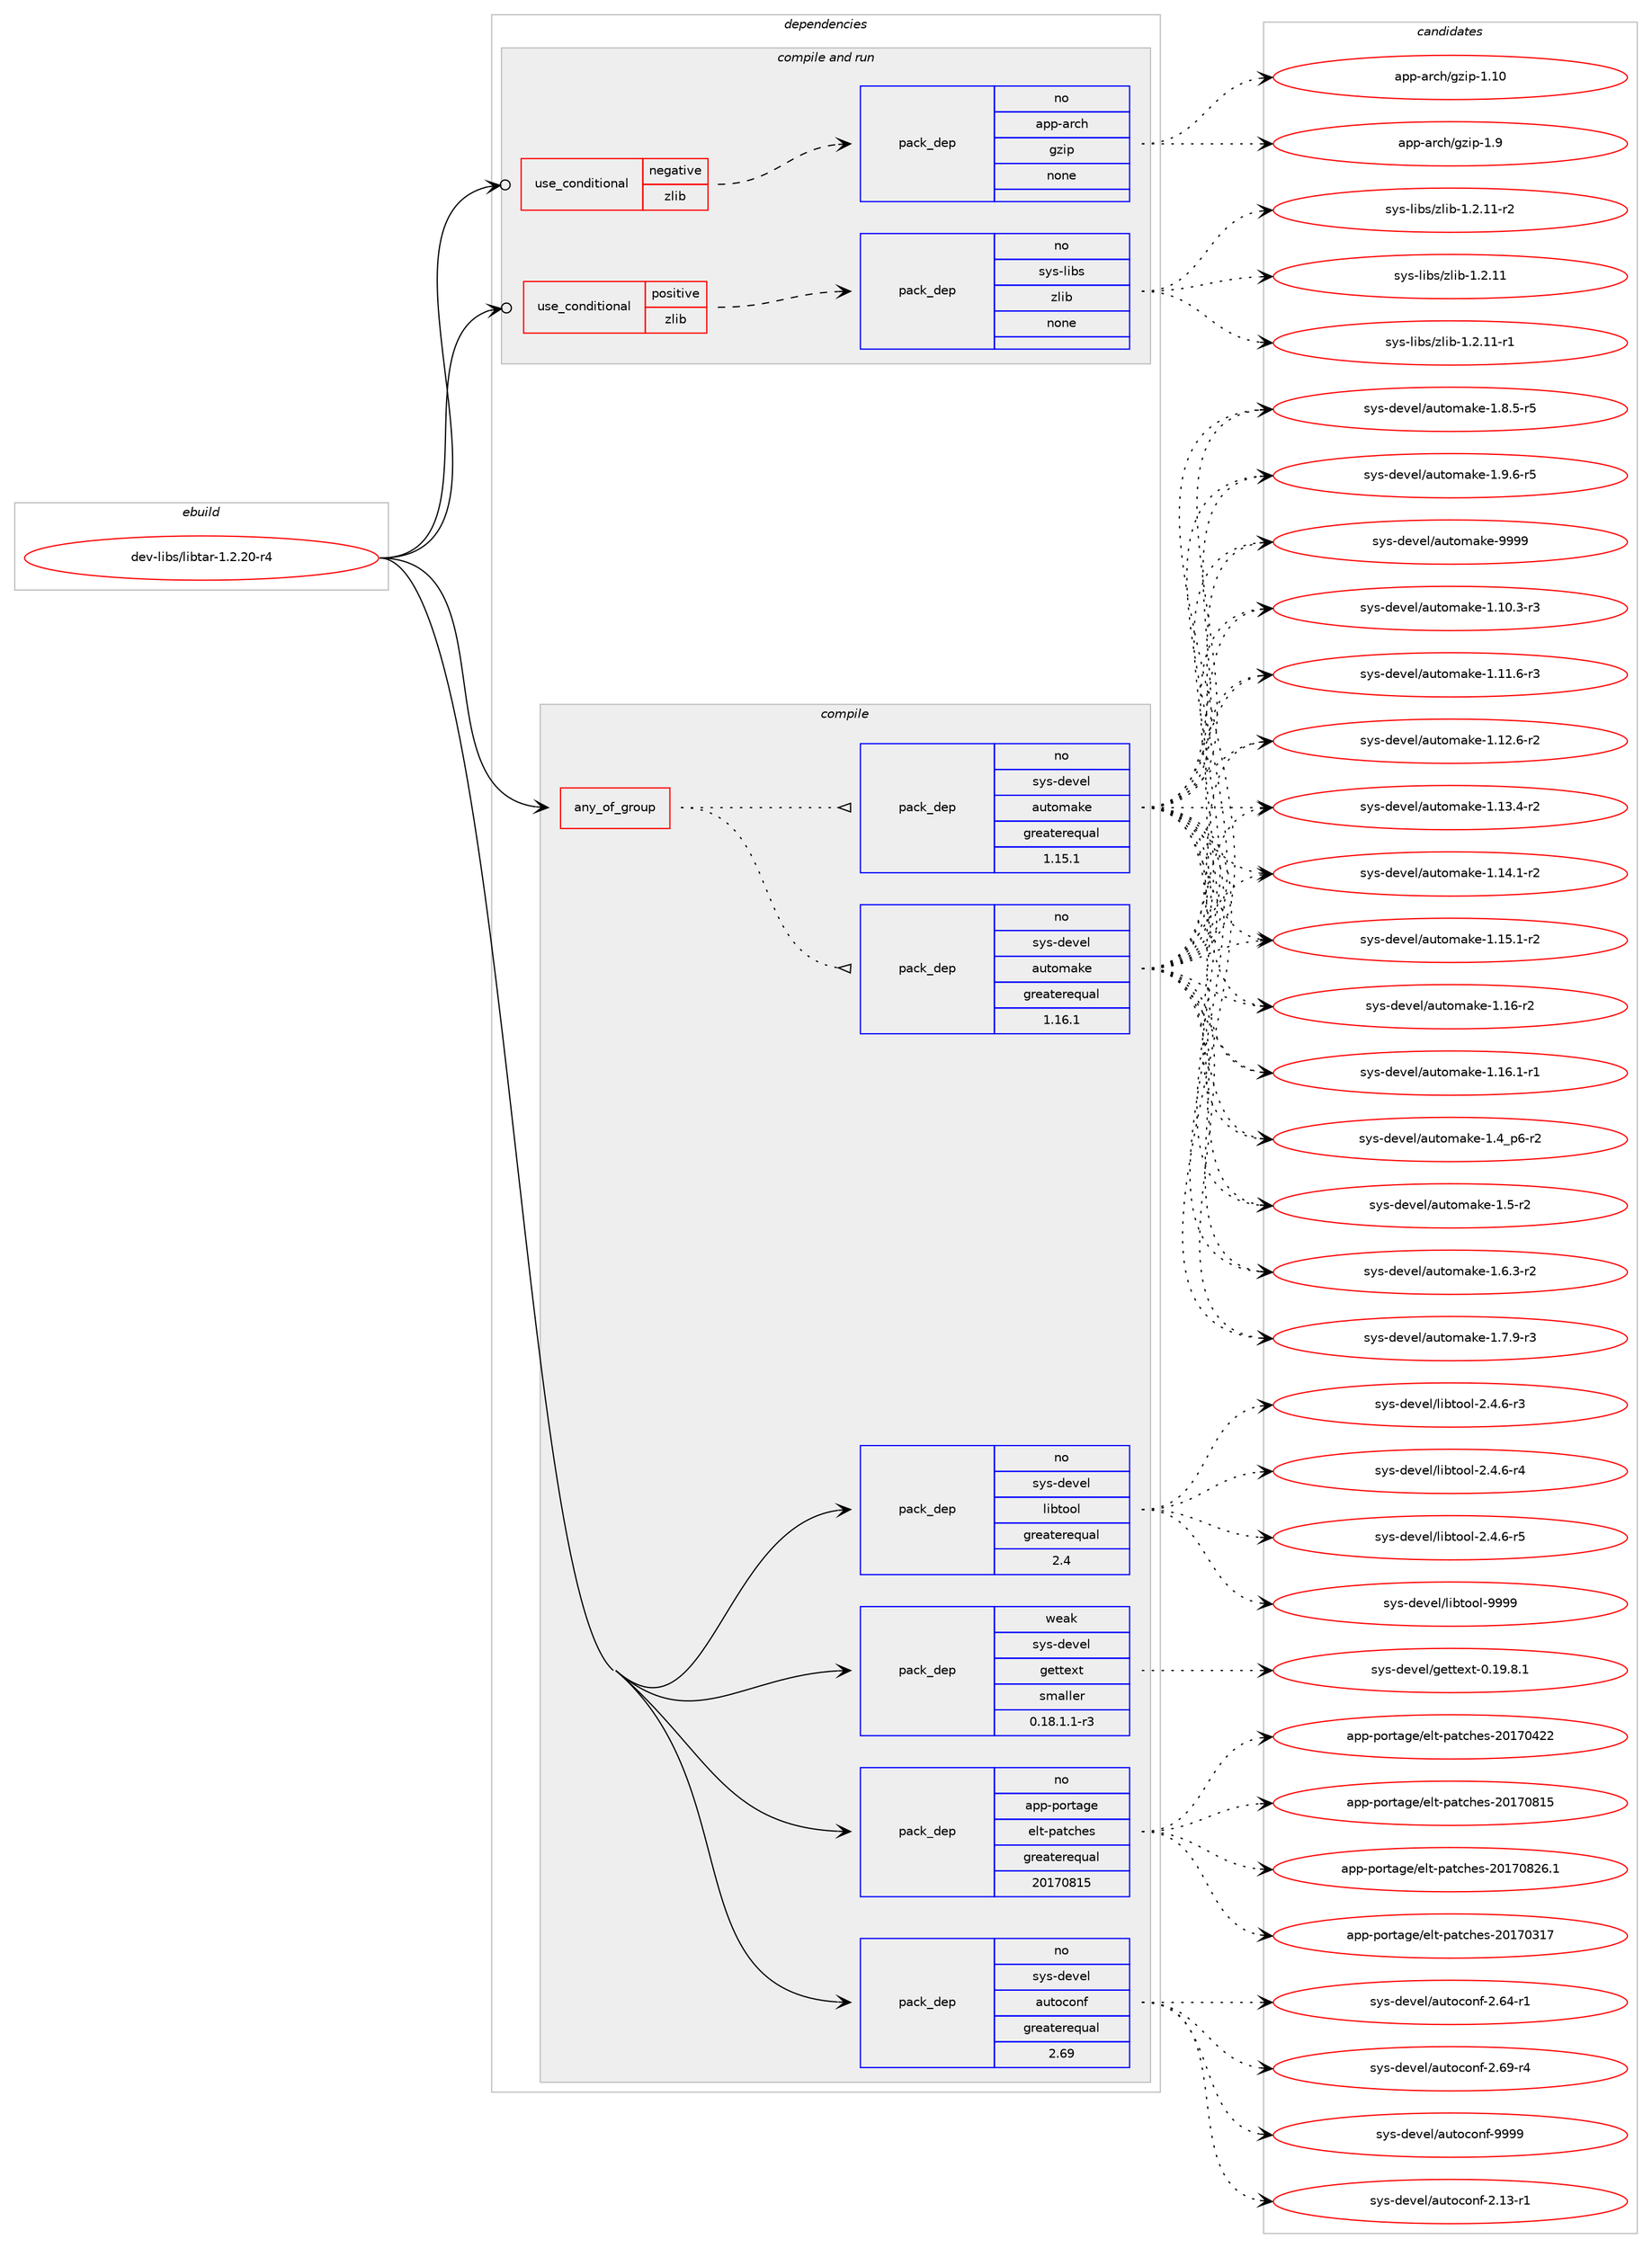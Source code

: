 digraph prolog {

# *************
# Graph options
# *************

newrank=true;
concentrate=true;
compound=true;
graph [rankdir=LR,fontname=Helvetica,fontsize=10,ranksep=1.5];#, ranksep=2.5, nodesep=0.2];
edge  [arrowhead=vee];
node  [fontname=Helvetica,fontsize=10];

# **********
# The ebuild
# **********

subgraph cluster_leftcol {
color=gray;
rank=same;
label=<<i>ebuild</i>>;
id [label="dev-libs/libtar-1.2.20-r4", color=red, width=4, href="../dev-libs/libtar-1.2.20-r4.svg"];
}

# ****************
# The dependencies
# ****************

subgraph cluster_midcol {
color=gray;
label=<<i>dependencies</i>>;
subgraph cluster_compile {
fillcolor="#eeeeee";
style=filled;
label=<<i>compile</i>>;
subgraph any22337 {
dependency1369952 [label=<<TABLE BORDER="0" CELLBORDER="1" CELLSPACING="0" CELLPADDING="4"><TR><TD CELLPADDING="10">any_of_group</TD></TR></TABLE>>, shape=none, color=red];subgraph pack980618 {
dependency1369953 [label=<<TABLE BORDER="0" CELLBORDER="1" CELLSPACING="0" CELLPADDING="4" WIDTH="220"><TR><TD ROWSPAN="6" CELLPADDING="30">pack_dep</TD></TR><TR><TD WIDTH="110">no</TD></TR><TR><TD>sys-devel</TD></TR><TR><TD>automake</TD></TR><TR><TD>greaterequal</TD></TR><TR><TD>1.16.1</TD></TR></TABLE>>, shape=none, color=blue];
}
dependency1369952:e -> dependency1369953:w [weight=20,style="dotted",arrowhead="oinv"];
subgraph pack980619 {
dependency1369954 [label=<<TABLE BORDER="0" CELLBORDER="1" CELLSPACING="0" CELLPADDING="4" WIDTH="220"><TR><TD ROWSPAN="6" CELLPADDING="30">pack_dep</TD></TR><TR><TD WIDTH="110">no</TD></TR><TR><TD>sys-devel</TD></TR><TR><TD>automake</TD></TR><TR><TD>greaterequal</TD></TR><TR><TD>1.15.1</TD></TR></TABLE>>, shape=none, color=blue];
}
dependency1369952:e -> dependency1369954:w [weight=20,style="dotted",arrowhead="oinv"];
}
id:e -> dependency1369952:w [weight=20,style="solid",arrowhead="vee"];
subgraph pack980620 {
dependency1369955 [label=<<TABLE BORDER="0" CELLBORDER="1" CELLSPACING="0" CELLPADDING="4" WIDTH="220"><TR><TD ROWSPAN="6" CELLPADDING="30">pack_dep</TD></TR><TR><TD WIDTH="110">no</TD></TR><TR><TD>app-portage</TD></TR><TR><TD>elt-patches</TD></TR><TR><TD>greaterequal</TD></TR><TR><TD>20170815</TD></TR></TABLE>>, shape=none, color=blue];
}
id:e -> dependency1369955:w [weight=20,style="solid",arrowhead="vee"];
subgraph pack980621 {
dependency1369956 [label=<<TABLE BORDER="0" CELLBORDER="1" CELLSPACING="0" CELLPADDING="4" WIDTH="220"><TR><TD ROWSPAN="6" CELLPADDING="30">pack_dep</TD></TR><TR><TD WIDTH="110">no</TD></TR><TR><TD>sys-devel</TD></TR><TR><TD>autoconf</TD></TR><TR><TD>greaterequal</TD></TR><TR><TD>2.69</TD></TR></TABLE>>, shape=none, color=blue];
}
id:e -> dependency1369956:w [weight=20,style="solid",arrowhead="vee"];
subgraph pack980622 {
dependency1369957 [label=<<TABLE BORDER="0" CELLBORDER="1" CELLSPACING="0" CELLPADDING="4" WIDTH="220"><TR><TD ROWSPAN="6" CELLPADDING="30">pack_dep</TD></TR><TR><TD WIDTH="110">no</TD></TR><TR><TD>sys-devel</TD></TR><TR><TD>libtool</TD></TR><TR><TD>greaterequal</TD></TR><TR><TD>2.4</TD></TR></TABLE>>, shape=none, color=blue];
}
id:e -> dependency1369957:w [weight=20,style="solid",arrowhead="vee"];
subgraph pack980623 {
dependency1369958 [label=<<TABLE BORDER="0" CELLBORDER="1" CELLSPACING="0" CELLPADDING="4" WIDTH="220"><TR><TD ROWSPAN="6" CELLPADDING="30">pack_dep</TD></TR><TR><TD WIDTH="110">weak</TD></TR><TR><TD>sys-devel</TD></TR><TR><TD>gettext</TD></TR><TR><TD>smaller</TD></TR><TR><TD>0.18.1.1-r3</TD></TR></TABLE>>, shape=none, color=blue];
}
id:e -> dependency1369958:w [weight=20,style="solid",arrowhead="vee"];
}
subgraph cluster_compileandrun {
fillcolor="#eeeeee";
style=filled;
label=<<i>compile and run</i>>;
subgraph cond366435 {
dependency1369959 [label=<<TABLE BORDER="0" CELLBORDER="1" CELLSPACING="0" CELLPADDING="4"><TR><TD ROWSPAN="3" CELLPADDING="10">use_conditional</TD></TR><TR><TD>negative</TD></TR><TR><TD>zlib</TD></TR></TABLE>>, shape=none, color=red];
subgraph pack980624 {
dependency1369960 [label=<<TABLE BORDER="0" CELLBORDER="1" CELLSPACING="0" CELLPADDING="4" WIDTH="220"><TR><TD ROWSPAN="6" CELLPADDING="30">pack_dep</TD></TR><TR><TD WIDTH="110">no</TD></TR><TR><TD>app-arch</TD></TR><TR><TD>gzip</TD></TR><TR><TD>none</TD></TR><TR><TD></TD></TR></TABLE>>, shape=none, color=blue];
}
dependency1369959:e -> dependency1369960:w [weight=20,style="dashed",arrowhead="vee"];
}
id:e -> dependency1369959:w [weight=20,style="solid",arrowhead="odotvee"];
subgraph cond366436 {
dependency1369961 [label=<<TABLE BORDER="0" CELLBORDER="1" CELLSPACING="0" CELLPADDING="4"><TR><TD ROWSPAN="3" CELLPADDING="10">use_conditional</TD></TR><TR><TD>positive</TD></TR><TR><TD>zlib</TD></TR></TABLE>>, shape=none, color=red];
subgraph pack980625 {
dependency1369962 [label=<<TABLE BORDER="0" CELLBORDER="1" CELLSPACING="0" CELLPADDING="4" WIDTH="220"><TR><TD ROWSPAN="6" CELLPADDING="30">pack_dep</TD></TR><TR><TD WIDTH="110">no</TD></TR><TR><TD>sys-libs</TD></TR><TR><TD>zlib</TD></TR><TR><TD>none</TD></TR><TR><TD></TD></TR></TABLE>>, shape=none, color=blue];
}
dependency1369961:e -> dependency1369962:w [weight=20,style="dashed",arrowhead="vee"];
}
id:e -> dependency1369961:w [weight=20,style="solid",arrowhead="odotvee"];
}
subgraph cluster_run {
fillcolor="#eeeeee";
style=filled;
label=<<i>run</i>>;
}
}

# **************
# The candidates
# **************

subgraph cluster_choices {
rank=same;
color=gray;
label=<<i>candidates</i>>;

subgraph choice980618 {
color=black;
nodesep=1;
choice11512111545100101118101108479711711611110997107101454946494846514511451 [label="sys-devel/automake-1.10.3-r3", color=red, width=4,href="../sys-devel/automake-1.10.3-r3.svg"];
choice11512111545100101118101108479711711611110997107101454946494946544511451 [label="sys-devel/automake-1.11.6-r3", color=red, width=4,href="../sys-devel/automake-1.11.6-r3.svg"];
choice11512111545100101118101108479711711611110997107101454946495046544511450 [label="sys-devel/automake-1.12.6-r2", color=red, width=4,href="../sys-devel/automake-1.12.6-r2.svg"];
choice11512111545100101118101108479711711611110997107101454946495146524511450 [label="sys-devel/automake-1.13.4-r2", color=red, width=4,href="../sys-devel/automake-1.13.4-r2.svg"];
choice11512111545100101118101108479711711611110997107101454946495246494511450 [label="sys-devel/automake-1.14.1-r2", color=red, width=4,href="../sys-devel/automake-1.14.1-r2.svg"];
choice11512111545100101118101108479711711611110997107101454946495346494511450 [label="sys-devel/automake-1.15.1-r2", color=red, width=4,href="../sys-devel/automake-1.15.1-r2.svg"];
choice1151211154510010111810110847971171161111099710710145494649544511450 [label="sys-devel/automake-1.16-r2", color=red, width=4,href="../sys-devel/automake-1.16-r2.svg"];
choice11512111545100101118101108479711711611110997107101454946495446494511449 [label="sys-devel/automake-1.16.1-r1", color=red, width=4,href="../sys-devel/automake-1.16.1-r1.svg"];
choice115121115451001011181011084797117116111109971071014549465295112544511450 [label="sys-devel/automake-1.4_p6-r2", color=red, width=4,href="../sys-devel/automake-1.4_p6-r2.svg"];
choice11512111545100101118101108479711711611110997107101454946534511450 [label="sys-devel/automake-1.5-r2", color=red, width=4,href="../sys-devel/automake-1.5-r2.svg"];
choice115121115451001011181011084797117116111109971071014549465446514511450 [label="sys-devel/automake-1.6.3-r2", color=red, width=4,href="../sys-devel/automake-1.6.3-r2.svg"];
choice115121115451001011181011084797117116111109971071014549465546574511451 [label="sys-devel/automake-1.7.9-r3", color=red, width=4,href="../sys-devel/automake-1.7.9-r3.svg"];
choice115121115451001011181011084797117116111109971071014549465646534511453 [label="sys-devel/automake-1.8.5-r5", color=red, width=4,href="../sys-devel/automake-1.8.5-r5.svg"];
choice115121115451001011181011084797117116111109971071014549465746544511453 [label="sys-devel/automake-1.9.6-r5", color=red, width=4,href="../sys-devel/automake-1.9.6-r5.svg"];
choice115121115451001011181011084797117116111109971071014557575757 [label="sys-devel/automake-9999", color=red, width=4,href="../sys-devel/automake-9999.svg"];
dependency1369953:e -> choice11512111545100101118101108479711711611110997107101454946494846514511451:w [style=dotted,weight="100"];
dependency1369953:e -> choice11512111545100101118101108479711711611110997107101454946494946544511451:w [style=dotted,weight="100"];
dependency1369953:e -> choice11512111545100101118101108479711711611110997107101454946495046544511450:w [style=dotted,weight="100"];
dependency1369953:e -> choice11512111545100101118101108479711711611110997107101454946495146524511450:w [style=dotted,weight="100"];
dependency1369953:e -> choice11512111545100101118101108479711711611110997107101454946495246494511450:w [style=dotted,weight="100"];
dependency1369953:e -> choice11512111545100101118101108479711711611110997107101454946495346494511450:w [style=dotted,weight="100"];
dependency1369953:e -> choice1151211154510010111810110847971171161111099710710145494649544511450:w [style=dotted,weight="100"];
dependency1369953:e -> choice11512111545100101118101108479711711611110997107101454946495446494511449:w [style=dotted,weight="100"];
dependency1369953:e -> choice115121115451001011181011084797117116111109971071014549465295112544511450:w [style=dotted,weight="100"];
dependency1369953:e -> choice11512111545100101118101108479711711611110997107101454946534511450:w [style=dotted,weight="100"];
dependency1369953:e -> choice115121115451001011181011084797117116111109971071014549465446514511450:w [style=dotted,weight="100"];
dependency1369953:e -> choice115121115451001011181011084797117116111109971071014549465546574511451:w [style=dotted,weight="100"];
dependency1369953:e -> choice115121115451001011181011084797117116111109971071014549465646534511453:w [style=dotted,weight="100"];
dependency1369953:e -> choice115121115451001011181011084797117116111109971071014549465746544511453:w [style=dotted,weight="100"];
dependency1369953:e -> choice115121115451001011181011084797117116111109971071014557575757:w [style=dotted,weight="100"];
}
subgraph choice980619 {
color=black;
nodesep=1;
choice11512111545100101118101108479711711611110997107101454946494846514511451 [label="sys-devel/automake-1.10.3-r3", color=red, width=4,href="../sys-devel/automake-1.10.3-r3.svg"];
choice11512111545100101118101108479711711611110997107101454946494946544511451 [label="sys-devel/automake-1.11.6-r3", color=red, width=4,href="../sys-devel/automake-1.11.6-r3.svg"];
choice11512111545100101118101108479711711611110997107101454946495046544511450 [label="sys-devel/automake-1.12.6-r2", color=red, width=4,href="../sys-devel/automake-1.12.6-r2.svg"];
choice11512111545100101118101108479711711611110997107101454946495146524511450 [label="sys-devel/automake-1.13.4-r2", color=red, width=4,href="../sys-devel/automake-1.13.4-r2.svg"];
choice11512111545100101118101108479711711611110997107101454946495246494511450 [label="sys-devel/automake-1.14.1-r2", color=red, width=4,href="../sys-devel/automake-1.14.1-r2.svg"];
choice11512111545100101118101108479711711611110997107101454946495346494511450 [label="sys-devel/automake-1.15.1-r2", color=red, width=4,href="../sys-devel/automake-1.15.1-r2.svg"];
choice1151211154510010111810110847971171161111099710710145494649544511450 [label="sys-devel/automake-1.16-r2", color=red, width=4,href="../sys-devel/automake-1.16-r2.svg"];
choice11512111545100101118101108479711711611110997107101454946495446494511449 [label="sys-devel/automake-1.16.1-r1", color=red, width=4,href="../sys-devel/automake-1.16.1-r1.svg"];
choice115121115451001011181011084797117116111109971071014549465295112544511450 [label="sys-devel/automake-1.4_p6-r2", color=red, width=4,href="../sys-devel/automake-1.4_p6-r2.svg"];
choice11512111545100101118101108479711711611110997107101454946534511450 [label="sys-devel/automake-1.5-r2", color=red, width=4,href="../sys-devel/automake-1.5-r2.svg"];
choice115121115451001011181011084797117116111109971071014549465446514511450 [label="sys-devel/automake-1.6.3-r2", color=red, width=4,href="../sys-devel/automake-1.6.3-r2.svg"];
choice115121115451001011181011084797117116111109971071014549465546574511451 [label="sys-devel/automake-1.7.9-r3", color=red, width=4,href="../sys-devel/automake-1.7.9-r3.svg"];
choice115121115451001011181011084797117116111109971071014549465646534511453 [label="sys-devel/automake-1.8.5-r5", color=red, width=4,href="../sys-devel/automake-1.8.5-r5.svg"];
choice115121115451001011181011084797117116111109971071014549465746544511453 [label="sys-devel/automake-1.9.6-r5", color=red, width=4,href="../sys-devel/automake-1.9.6-r5.svg"];
choice115121115451001011181011084797117116111109971071014557575757 [label="sys-devel/automake-9999", color=red, width=4,href="../sys-devel/automake-9999.svg"];
dependency1369954:e -> choice11512111545100101118101108479711711611110997107101454946494846514511451:w [style=dotted,weight="100"];
dependency1369954:e -> choice11512111545100101118101108479711711611110997107101454946494946544511451:w [style=dotted,weight="100"];
dependency1369954:e -> choice11512111545100101118101108479711711611110997107101454946495046544511450:w [style=dotted,weight="100"];
dependency1369954:e -> choice11512111545100101118101108479711711611110997107101454946495146524511450:w [style=dotted,weight="100"];
dependency1369954:e -> choice11512111545100101118101108479711711611110997107101454946495246494511450:w [style=dotted,weight="100"];
dependency1369954:e -> choice11512111545100101118101108479711711611110997107101454946495346494511450:w [style=dotted,weight="100"];
dependency1369954:e -> choice1151211154510010111810110847971171161111099710710145494649544511450:w [style=dotted,weight="100"];
dependency1369954:e -> choice11512111545100101118101108479711711611110997107101454946495446494511449:w [style=dotted,weight="100"];
dependency1369954:e -> choice115121115451001011181011084797117116111109971071014549465295112544511450:w [style=dotted,weight="100"];
dependency1369954:e -> choice11512111545100101118101108479711711611110997107101454946534511450:w [style=dotted,weight="100"];
dependency1369954:e -> choice115121115451001011181011084797117116111109971071014549465446514511450:w [style=dotted,weight="100"];
dependency1369954:e -> choice115121115451001011181011084797117116111109971071014549465546574511451:w [style=dotted,weight="100"];
dependency1369954:e -> choice115121115451001011181011084797117116111109971071014549465646534511453:w [style=dotted,weight="100"];
dependency1369954:e -> choice115121115451001011181011084797117116111109971071014549465746544511453:w [style=dotted,weight="100"];
dependency1369954:e -> choice115121115451001011181011084797117116111109971071014557575757:w [style=dotted,weight="100"];
}
subgraph choice980620 {
color=black;
nodesep=1;
choice97112112451121111141169710310147101108116451129711699104101115455048495548514955 [label="app-portage/elt-patches-20170317", color=red, width=4,href="../app-portage/elt-patches-20170317.svg"];
choice97112112451121111141169710310147101108116451129711699104101115455048495548525050 [label="app-portage/elt-patches-20170422", color=red, width=4,href="../app-portage/elt-patches-20170422.svg"];
choice97112112451121111141169710310147101108116451129711699104101115455048495548564953 [label="app-portage/elt-patches-20170815", color=red, width=4,href="../app-portage/elt-patches-20170815.svg"];
choice971121124511211111411697103101471011081164511297116991041011154550484955485650544649 [label="app-portage/elt-patches-20170826.1", color=red, width=4,href="../app-portage/elt-patches-20170826.1.svg"];
dependency1369955:e -> choice97112112451121111141169710310147101108116451129711699104101115455048495548514955:w [style=dotted,weight="100"];
dependency1369955:e -> choice97112112451121111141169710310147101108116451129711699104101115455048495548525050:w [style=dotted,weight="100"];
dependency1369955:e -> choice97112112451121111141169710310147101108116451129711699104101115455048495548564953:w [style=dotted,weight="100"];
dependency1369955:e -> choice971121124511211111411697103101471011081164511297116991041011154550484955485650544649:w [style=dotted,weight="100"];
}
subgraph choice980621 {
color=black;
nodesep=1;
choice1151211154510010111810110847971171161119911111010245504649514511449 [label="sys-devel/autoconf-2.13-r1", color=red, width=4,href="../sys-devel/autoconf-2.13-r1.svg"];
choice1151211154510010111810110847971171161119911111010245504654524511449 [label="sys-devel/autoconf-2.64-r1", color=red, width=4,href="../sys-devel/autoconf-2.64-r1.svg"];
choice1151211154510010111810110847971171161119911111010245504654574511452 [label="sys-devel/autoconf-2.69-r4", color=red, width=4,href="../sys-devel/autoconf-2.69-r4.svg"];
choice115121115451001011181011084797117116111991111101024557575757 [label="sys-devel/autoconf-9999", color=red, width=4,href="../sys-devel/autoconf-9999.svg"];
dependency1369956:e -> choice1151211154510010111810110847971171161119911111010245504649514511449:w [style=dotted,weight="100"];
dependency1369956:e -> choice1151211154510010111810110847971171161119911111010245504654524511449:w [style=dotted,weight="100"];
dependency1369956:e -> choice1151211154510010111810110847971171161119911111010245504654574511452:w [style=dotted,weight="100"];
dependency1369956:e -> choice115121115451001011181011084797117116111991111101024557575757:w [style=dotted,weight="100"];
}
subgraph choice980622 {
color=black;
nodesep=1;
choice1151211154510010111810110847108105981161111111084550465246544511451 [label="sys-devel/libtool-2.4.6-r3", color=red, width=4,href="../sys-devel/libtool-2.4.6-r3.svg"];
choice1151211154510010111810110847108105981161111111084550465246544511452 [label="sys-devel/libtool-2.4.6-r4", color=red, width=4,href="../sys-devel/libtool-2.4.6-r4.svg"];
choice1151211154510010111810110847108105981161111111084550465246544511453 [label="sys-devel/libtool-2.4.6-r5", color=red, width=4,href="../sys-devel/libtool-2.4.6-r5.svg"];
choice1151211154510010111810110847108105981161111111084557575757 [label="sys-devel/libtool-9999", color=red, width=4,href="../sys-devel/libtool-9999.svg"];
dependency1369957:e -> choice1151211154510010111810110847108105981161111111084550465246544511451:w [style=dotted,weight="100"];
dependency1369957:e -> choice1151211154510010111810110847108105981161111111084550465246544511452:w [style=dotted,weight="100"];
dependency1369957:e -> choice1151211154510010111810110847108105981161111111084550465246544511453:w [style=dotted,weight="100"];
dependency1369957:e -> choice1151211154510010111810110847108105981161111111084557575757:w [style=dotted,weight="100"];
}
subgraph choice980623 {
color=black;
nodesep=1;
choice1151211154510010111810110847103101116116101120116454846495746564649 [label="sys-devel/gettext-0.19.8.1", color=red, width=4,href="../sys-devel/gettext-0.19.8.1.svg"];
dependency1369958:e -> choice1151211154510010111810110847103101116116101120116454846495746564649:w [style=dotted,weight="100"];
}
subgraph choice980624 {
color=black;
nodesep=1;
choice97112112459711499104471031221051124549464948 [label="app-arch/gzip-1.10", color=red, width=4,href="../app-arch/gzip-1.10.svg"];
choice971121124597114991044710312210511245494657 [label="app-arch/gzip-1.9", color=red, width=4,href="../app-arch/gzip-1.9.svg"];
dependency1369960:e -> choice97112112459711499104471031221051124549464948:w [style=dotted,weight="100"];
dependency1369960:e -> choice971121124597114991044710312210511245494657:w [style=dotted,weight="100"];
}
subgraph choice980625 {
color=black;
nodesep=1;
choice1151211154510810598115471221081059845494650464949 [label="sys-libs/zlib-1.2.11", color=red, width=4,href="../sys-libs/zlib-1.2.11.svg"];
choice11512111545108105981154712210810598454946504649494511449 [label="sys-libs/zlib-1.2.11-r1", color=red, width=4,href="../sys-libs/zlib-1.2.11-r1.svg"];
choice11512111545108105981154712210810598454946504649494511450 [label="sys-libs/zlib-1.2.11-r2", color=red, width=4,href="../sys-libs/zlib-1.2.11-r2.svg"];
dependency1369962:e -> choice1151211154510810598115471221081059845494650464949:w [style=dotted,weight="100"];
dependency1369962:e -> choice11512111545108105981154712210810598454946504649494511449:w [style=dotted,weight="100"];
dependency1369962:e -> choice11512111545108105981154712210810598454946504649494511450:w [style=dotted,weight="100"];
}
}

}
